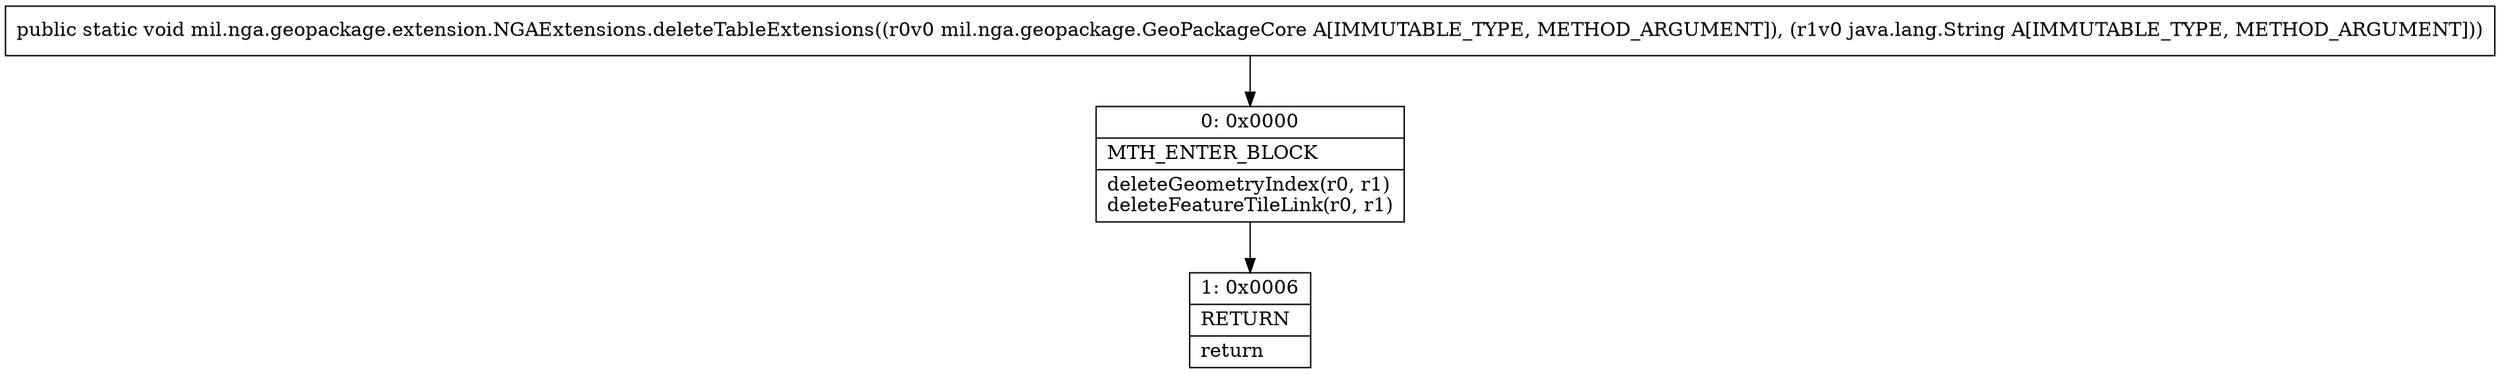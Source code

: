digraph "CFG formil.nga.geopackage.extension.NGAExtensions.deleteTableExtensions(Lmil\/nga\/geopackage\/GeoPackageCore;Ljava\/lang\/String;)V" {
Node_0 [shape=record,label="{0\:\ 0x0000|MTH_ENTER_BLOCK\l|deleteGeometryIndex(r0, r1)\ldeleteFeatureTileLink(r0, r1)\l}"];
Node_1 [shape=record,label="{1\:\ 0x0006|RETURN\l|return\l}"];
MethodNode[shape=record,label="{public static void mil.nga.geopackage.extension.NGAExtensions.deleteTableExtensions((r0v0 mil.nga.geopackage.GeoPackageCore A[IMMUTABLE_TYPE, METHOD_ARGUMENT]), (r1v0 java.lang.String A[IMMUTABLE_TYPE, METHOD_ARGUMENT])) }"];
MethodNode -> Node_0;
Node_0 -> Node_1;
}

